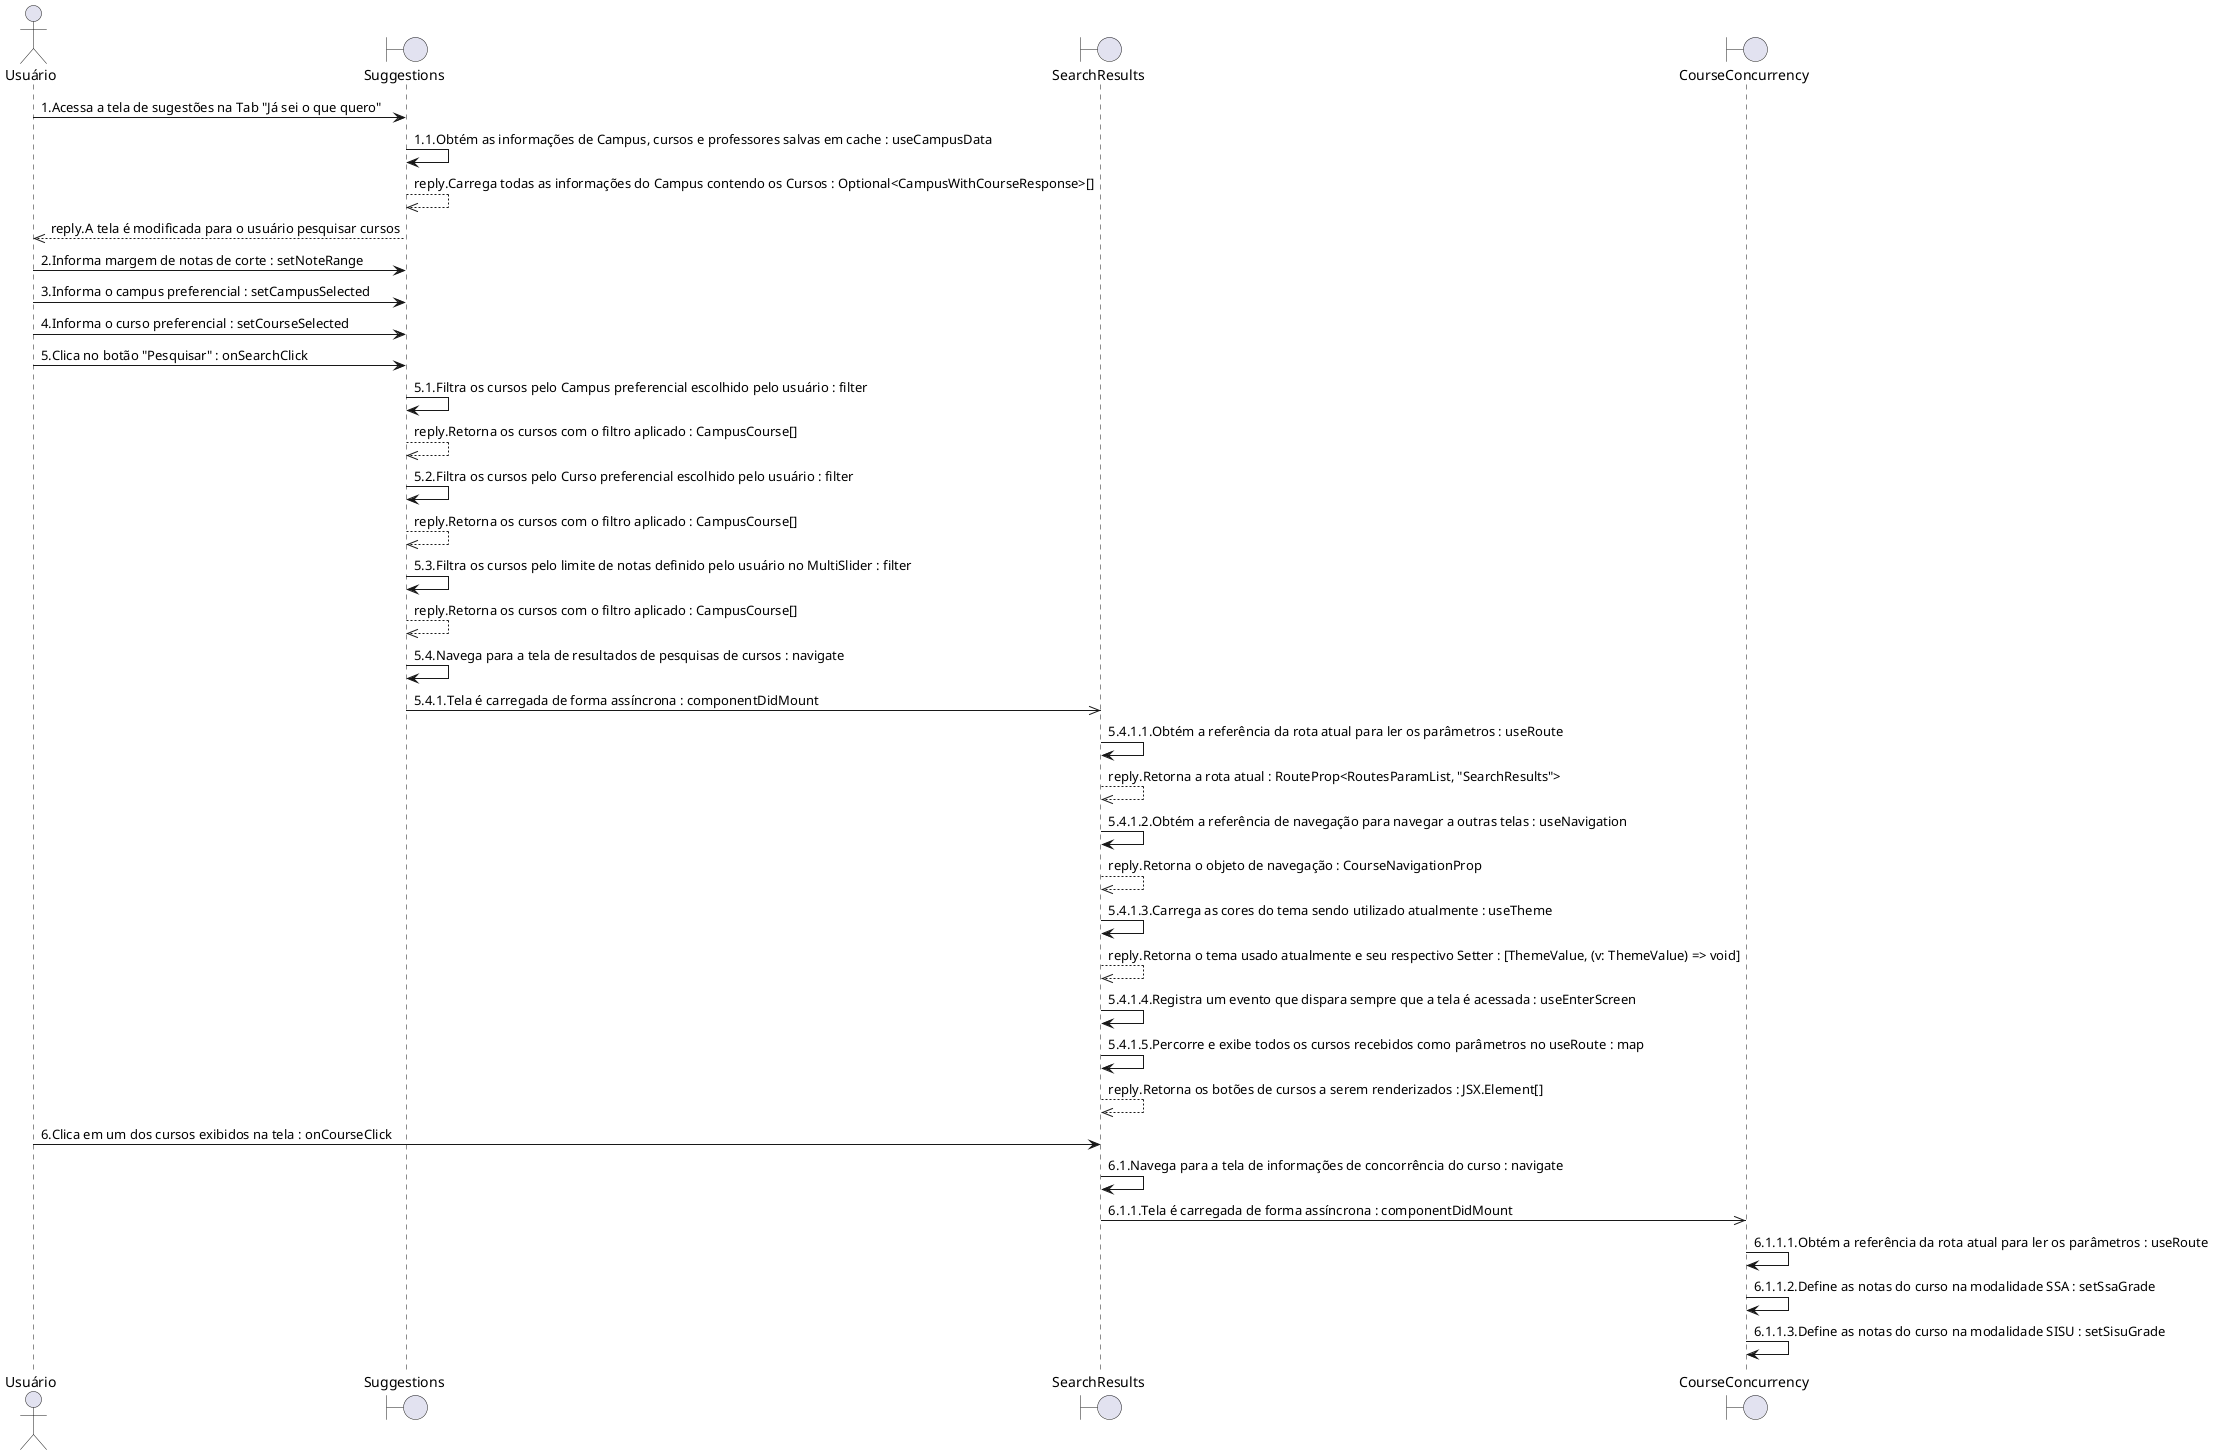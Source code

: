 @startuml

actor "Usuário"
boundary "Suggestions"
boundary "SearchResults"
boundary "CourseConcurrency"

"Usuário" -> "Suggestions":1.Acessa a tela de sugestões na Tab "Já sei o que quero"
"Suggestions" -> "Suggestions":1.1.Obtém as informações de Campus, cursos e professores salvas em cache : useCampusData
"Suggestions" -->> "Suggestions":reply.Carrega todas as informações do Campus contendo os Cursos : Optional<CampusWithCourseResponse>[]
"Suggestions" -->> "Usuário":reply.A tela é modificada para o usuário pesquisar cursos
"Usuário" -> "Suggestions":2.Informa margem de notas de corte : setNoteRange
"Usuário" -> "Suggestions":3.Informa o campus preferencial : setCampusSelected
"Usuário" -> "Suggestions":4.Informa o curso preferencial : setCourseSelected
"Usuário" -> "Suggestions":5.Clica no botão "Pesquisar" : onSearchClick
"Suggestions" -> "Suggestions":5.1.Filtra os cursos pelo Campus preferencial escolhido pelo usuário : filter
"Suggestions" -->> "Suggestions":reply.Retorna os cursos com o filtro aplicado : CampusCourse[]
"Suggestions" -> "Suggestions":5.2.Filtra os cursos pelo Curso preferencial escolhido pelo usuário : filter
"Suggestions" -->> "Suggestions":reply.Retorna os cursos com o filtro aplicado : CampusCourse[]
"Suggestions" -> "Suggestions":5.3.Filtra os cursos pelo limite de notas definido pelo usuário no MultiSlider : filter
"Suggestions" -->> "Suggestions":reply.Retorna os cursos com o filtro aplicado : CampusCourse[]
"Suggestions" -> "Suggestions":5.4.Navega para a tela de resultados de pesquisas de cursos : navigate
"Suggestions" ->> "SearchResults":5.4.1.Tela é carregada de forma assíncrona : componentDidMount
"SearchResults" -> "SearchResults":5.4.1.1.Obtém a referência da rota atual para ler os parâmetros : useRoute
"SearchResults" -->> "SearchResults":reply.Retorna a rota atual : RouteProp<RoutesParamList, "SearchResults">
"SearchResults" -> "SearchResults":5.4.1.2.Obtém a referência de navegação para navegar a outras telas : useNavigation
"SearchResults" -->> "SearchResults":reply.Retorna o objeto de navegação : CourseNavigationProp
"SearchResults" -> "SearchResults":5.4.1.3.Carrega as cores do tema sendo utilizado atualmente : useTheme
"SearchResults" -->> "SearchResults":reply.Retorna o tema usado atualmente e seu respectivo Setter : [ThemeValue, (v: ThemeValue) => void]
"SearchResults" -> "SearchResults":5.4.1.4.Registra um evento que dispara sempre que a tela é acessada : useEnterScreen
"SearchResults" -> "SearchResults":5.4.1.5.Percorre e exibe todos os cursos recebidos como parâmetros no useRoute : map
"SearchResults" -->> "SearchResults":reply.Retorna os botões de cursos a serem renderizados : JSX.Element[]
"Usuário" -> "SearchResults":6.Clica em um dos cursos exibidos na tela : onCourseClick
"SearchResults" -> "SearchResults":6.1.Navega para a tela de informações de concorrência do curso : navigate
"SearchResults" ->> "CourseConcurrency":6.1.1.Tela é carregada de forma assíncrona : componentDidMount
"CourseConcurrency" -> "CourseConcurrency":6.1.1.1.Obtém a referência da rota atual para ler os parâmetros : useRoute
"CourseConcurrency" -> "CourseConcurrency":6.1.1.2.Define as notas do curso na modalidade SSA : setSsaGrade
"CourseConcurrency" -> "CourseConcurrency":6.1.1.3.Define as notas do curso na modalidade SISU : setSisuGrade

@enduml
